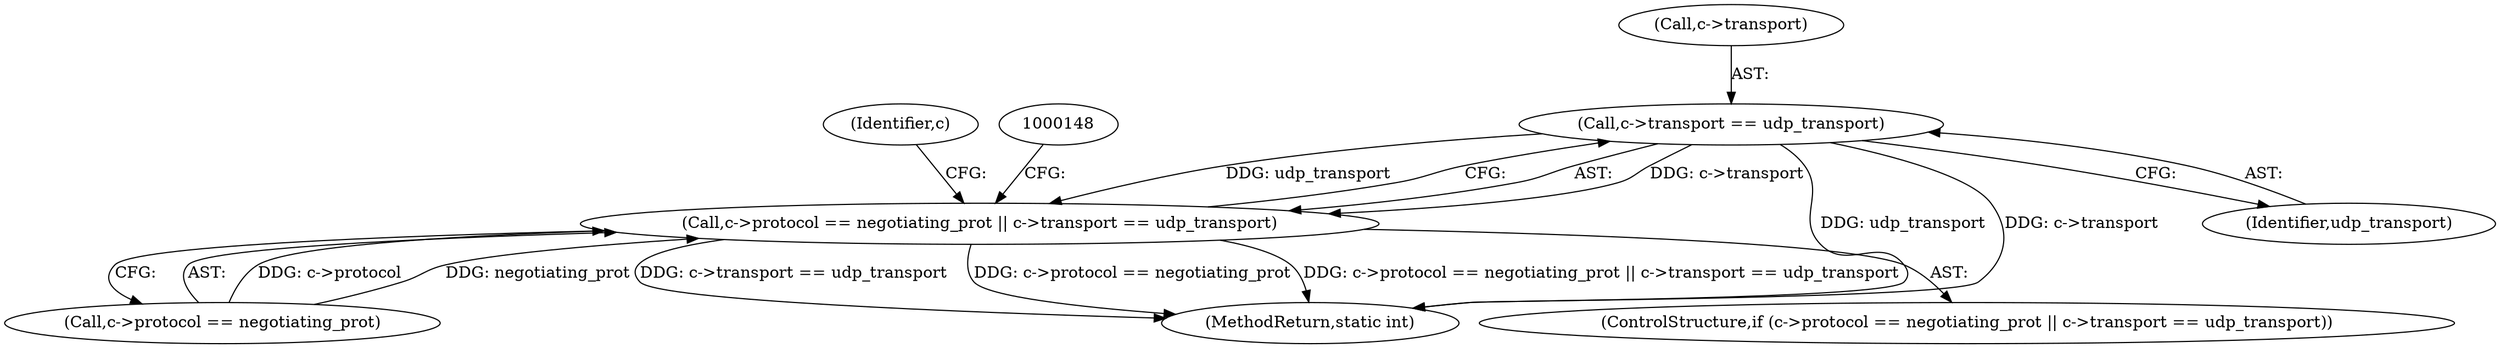 digraph "0_memcached_75cc83685e103bc8ba380a57468c8f04413033f9@pointer" {
"1000139" [label="(Call,c->transport == udp_transport)"];
"1000133" [label="(Call,c->protocol == negotiating_prot || c->transport == udp_transport)"];
"1000134" [label="(Call,c->protocol == negotiating_prot)"];
"1000603" [label="(MethodReturn,static int)"];
"1000133" [label="(Call,c->protocol == negotiating_prot || c->transport == udp_transport)"];
"1000139" [label="(Call,c->transport == udp_transport)"];
"1000190" [label="(Identifier,c)"];
"1000143" [label="(Identifier,udp_transport)"];
"1000140" [label="(Call,c->transport)"];
"1000132" [label="(ControlStructure,if (c->protocol == negotiating_prot || c->transport == udp_transport))"];
"1000139" -> "1000133"  [label="AST: "];
"1000139" -> "1000143"  [label="CFG: "];
"1000140" -> "1000139"  [label="AST: "];
"1000143" -> "1000139"  [label="AST: "];
"1000133" -> "1000139"  [label="CFG: "];
"1000139" -> "1000603"  [label="DDG: c->transport"];
"1000139" -> "1000603"  [label="DDG: udp_transport"];
"1000139" -> "1000133"  [label="DDG: c->transport"];
"1000139" -> "1000133"  [label="DDG: udp_transport"];
"1000133" -> "1000132"  [label="AST: "];
"1000133" -> "1000134"  [label="CFG: "];
"1000134" -> "1000133"  [label="AST: "];
"1000148" -> "1000133"  [label="CFG: "];
"1000190" -> "1000133"  [label="CFG: "];
"1000133" -> "1000603"  [label="DDG: c->transport == udp_transport"];
"1000133" -> "1000603"  [label="DDG: c->protocol == negotiating_prot"];
"1000133" -> "1000603"  [label="DDG: c->protocol == negotiating_prot || c->transport == udp_transport"];
"1000134" -> "1000133"  [label="DDG: c->protocol"];
"1000134" -> "1000133"  [label="DDG: negotiating_prot"];
}

